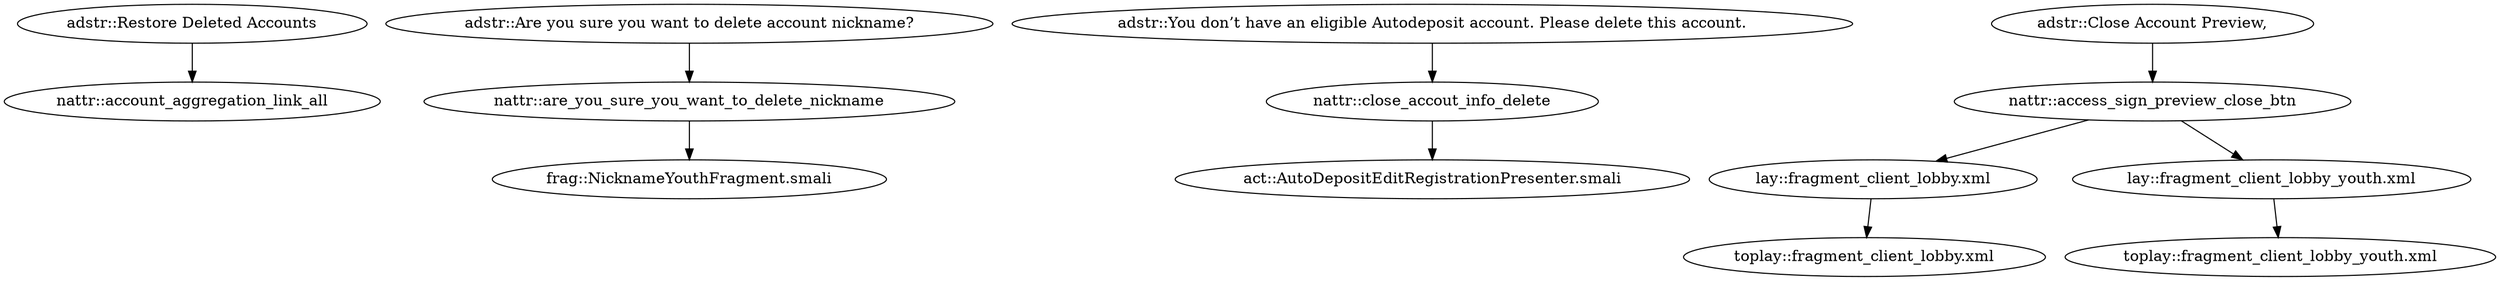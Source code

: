 digraph G {
"adstr::Restore Deleted Accounts" -> "nattr::account_aggregation_link_all"
"adstr::Are you sure you want to delete account nickname?" -> "nattr::are_you_sure_you_want_to_delete_nickname"
"adstr::You don’t have an eligible Autodeposit account. Please delete this account." -> "nattr::close_accout_info_delete"
"adstr::Close Account Preview," -> "nattr::access_sign_preview_close_btn"
"nattr::access_sign_preview_close_btn" -> "lay::fragment_client_lobby.xml"
"nattr::access_sign_preview_close_btn" -> "lay::fragment_client_lobby_youth.xml"
"nattr::are_you_sure_you_want_to_delete_nickname" -> "frag::NicknameYouthFragment.smali"
"nattr::close_accout_info_delete" -> "act::AutoDepositEditRegistrationPresenter.smali"
"lay::fragment_client_lobby.xml" -> "toplay::fragment_client_lobby.xml"
"lay::fragment_client_lobby_youth.xml" -> "toplay::fragment_client_lobby_youth.xml"
}
